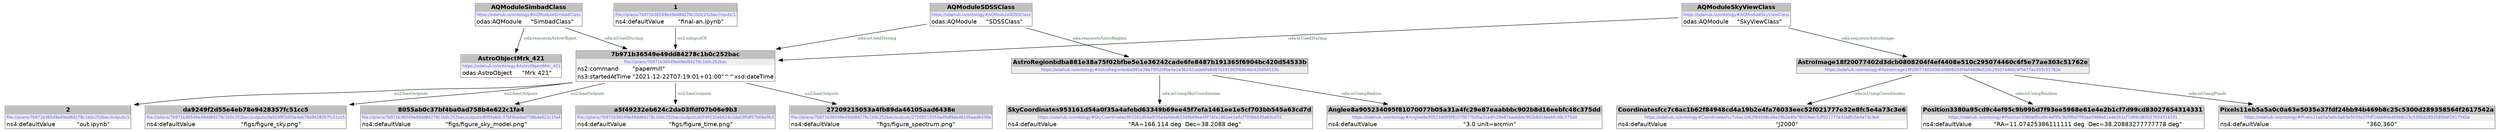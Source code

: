 digraph { 
 node [ fontname="DejaVu Sans" ] ; 
	node0 -> node1 [ color=BLACK, label=< <font point-size='10' color='#336633'>ns2:hasOutputs</font> > ] ;
	node0 -> node2 [ color=BLACK, label=< <font point-size='10' color='#336633'>ns2:hasOutputs</font> > ] ;
	node3 -> node4 [ color=BLACK, label=< <font point-size='10' color='#336633'>oda:requestsAstroObject</font> > ] ;
	node6 -> node5 [ color=BLACK, label=< <font point-size='10' color='#336633'>oda:isUsingPixels</font> > ] ;
	node7 -> node0 [ color=BLACK, label=< <font point-size='10' color='#336633'>oda:isUsedDuring</font> > ] ;
	node8 -> node0 [ color=BLACK, label=< <font point-size='10' color='#336633'>ns2:isInputOf</font> > ] ;
	node0 -> node9 [ color=BLACK, label=< <font point-size='10' color='#336633'>ns2:hasOutputs</font> > ] ;
	node3 -> node0 [ color=BLACK, label=< <font point-size='10' color='#336633'>oda:isUsedDuring</font> > ] ;
	node12 -> node13 [ color=BLACK, label=< <font point-size='10' color='#336633'>oda:isUsingSkyCoordinates</font> > ] ;
	node12 -> node14 [ color=BLACK, label=< <font point-size='10' color='#336633'>oda:isUsingRadius</font> > ] ;
	node0 -> node15 [ color=BLACK, label=< <font point-size='10' color='#336633'>ns2:hasOutputs</font> > ] ;
	node11 -> node12 [ color=BLACK, label=< <font point-size='10' color='#336633'>oda:requestsAstroRegion</font> > ] ;
	node6 -> node17 [ color=BLACK, label=< <font point-size='10' color='#336633'>oda:isUsingCoordinates</font> > ] ;
	node7 -> node6 [ color=BLACK, label=< <font point-size='10' color='#336633'>oda:requestsAstroImage</font> > ] ;
	node6 -> node10 [ color=BLACK, label=< <font point-size='10' color='#336633'>oda:isUsingPosition</font> > ] ;
	node11 -> node0 [ color=BLACK, label=< <font point-size='10' color='#336633'>oda:isUsedDuring</font> > ] ;
	node0 -> node16 [ color=BLACK, label=< <font point-size='10' color='#336633'>ns2:hasOutputs</font> > ] ;
# file:///plans/7b971b36549e49dd84278c1b0c252bac node0
node0 [ shape=none, color=black label=< <table color='#666666' cellborder='0' cellspacing='0' border='1'><tr><td colspan='2' bgcolor='grey'><B>7b971b36549e49dd84278c1b0c252bac</B></td></tr><tr><td href='file:///plans/7b971b36549e49dd84278c1b0c252bac' bgcolor='#eeeeee' colspan='2'><font point-size='10' color='#6666ff'>file:///plans/7b971b36549e49dd84278c1b0c252bac</font></td></tr><tr><td align='left'>ns2:command</td><td align='left'>&quot;papermill&quot;</td></tr><tr><td align='left'>ns3:startedAtTime</td><td align='left'>&quot;2021-12-22T07:19:01+01:00&quot;^^xsd:dateTime</td></tr></table> > ] 
# file:///plans/7b971b36549e49dd84278c1b0c252bac/outputs/a5f49232eb624c2da03ffdf07b06e9b3 node1
node1 [ shape=none, color=black label=< <table color='#666666' cellborder='0' cellspacing='0' border='1'><tr><td colspan='2' bgcolor='grey'><B>a5f49232eb624c2da03ffdf07b06e9b3</B></td></tr><tr><td href='file:///plans/7b971b36549e49dd84278c1b0c252bac/outputs/a5f49232eb624c2da03ffdf07b06e9b3' bgcolor='#eeeeee' colspan='2'><font point-size='10' color='#6666ff'>file:///plans/7b971b36549e49dd84278c1b0c252bac/outputs/a5f49232eb624c2da03ffdf07b06e9b3</font></td></tr><tr><td align='left'>ns4:defaultValue</td><td align='left'>&quot;figs/figure_time.png&quot;</td></tr></table> > ] 
# file:///plans/7b971b36549e49dd84278c1b0c252bac/outputs/27209215053a4fb89da46105aad6438e node2
node2 [ shape=none, color=black label=< <table color='#666666' cellborder='0' cellspacing='0' border='1'><tr><td colspan='2' bgcolor='grey'><B>27209215053a4fb89da46105aad6438e</B></td></tr><tr><td href='file:///plans/7b971b36549e49dd84278c1b0c252bac/outputs/27209215053a4fb89da46105aad6438e' bgcolor='#eeeeee' colspan='2'><font point-size='10' color='#6666ff'>file:///plans/7b971b36549e49dd84278c1b0c252bac/outputs/27209215053a4fb89da46105aad6438e</font></td></tr><tr><td align='left'>ns4:defaultValue</td><td align='left'>&quot;figs/figure_spectrum.png&quot;</td></tr></table> > ] 
# https://odahub.io/ontology#AQModuleSimbadClass node3
node3 [ shape=none, color=black label=< <table color='#666666' cellborder='0' cellspacing='0' border='1'><tr><td colspan='2' bgcolor='grey'><B>AQModuleSimbadClass</B></td></tr><tr><td href='https://odahub.io/ontology#AQModuleSimbadClass' bgcolor='#eeeeee' colspan='2'><font point-size='10' color='#6666ff'>https://odahub.io/ontology#AQModuleSimbadClass</font></td></tr><tr><td align='left'>odas:AQModule</td><td align='left'>&quot;SimbadClass&quot;</td></tr></table> > ] 
# https://odahub.io/ontology#AstroObjectMrk_421 node4
node4 [ shape=none, color=black label=< <table color='#666666' cellborder='0' cellspacing='0' border='1'><tr><td colspan='2' bgcolor='grey'><B>AstroObjectMrk_421</B></td></tr><tr><td href='https://odahub.io/ontology#AstroObjectMrk_421' bgcolor='#eeeeee' colspan='2'><font point-size='10' color='#6666ff'>https://odahub.io/ontology#AstroObjectMrk_421</font></td></tr><tr><td align='left'>odas:AstroObject</td><td align='left'>&quot;Mrk 421&quot;</td></tr></table> > ] 
# https://odahub.io/ontology#Pixels11eb5a5a0c0a63e5035e37fdf24bb94b469b8c25c5300d289358564f2617542a node5
node5 [ shape=none, color=black label=< <table color='#666666' cellborder='0' cellspacing='0' border='1'><tr><td colspan='2' bgcolor='grey'><B>Pixels11eb5a5a0c0a63e5035e37fdf24bb94b469b8c25c5300d289358564f2617542a</B></td></tr><tr><td href='https://odahub.io/ontology#Pixels11eb5a5a0c0a63e5035e37fdf24bb94b469b8c25c5300d289358564f2617542a' bgcolor='#eeeeee' colspan='2'><font point-size='10' color='#6666ff'>https://odahub.io/ontology#Pixels11eb5a5a0c0a63e5035e37fdf24bb94b469b8c25c5300d289358564f2617542a</font></td></tr><tr><td align='left'>ns4:defaultValue</td><td align='left'>&quot;360,360&quot;</td></tr></table> > ] 
# https://odahub.io/ontology#AstroImage18f20077402d3dcb0808204f4ef4408e510c295074460c6f5e77ae303c51762e node6
node6 [ shape=none, color=black label=< <table color='#666666' cellborder='0' cellspacing='0' border='1'><tr><td colspan='2' bgcolor='grey'><B>AstroImage18f20077402d3dcb0808204f4ef4408e510c295074460c6f5e77ae303c51762e</B></td></tr><tr><td href='https://odahub.io/ontology#AstroImage18f20077402d3dcb0808204f4ef4408e510c295074460c6f5e77ae303c51762e' bgcolor='#eeeeee' colspan='2'><font point-size='10' color='#6666ff'>https://odahub.io/ontology#AstroImage18f20077402d3dcb0808204f4ef4408e510c295074460c6f5e77ae303c51762e</font></td></tr></table> > ] 
# https://odahub.io/ontology#AQModuleSkyViewClass node7
node7 [ shape=none, color=black label=< <table color='#666666' cellborder='0' cellspacing='0' border='1'><tr><td colspan='2' bgcolor='grey'><B>AQModuleSkyViewClass</B></td></tr><tr><td href='https://odahub.io/ontology#AQModuleSkyViewClass' bgcolor='#eeeeee' colspan='2'><font point-size='10' color='#6666ff'>https://odahub.io/ontology#AQModuleSkyViewClass</font></td></tr><tr><td align='left'>odas:AQModule</td><td align='left'>&quot;SkyViewClass&quot;</td></tr></table> > ] 
# file:///plans/7b971b36549e49dd84278c1b0c252bac/inputs/1 node8
node8 [ shape=none, color=black label=< <table color='#666666' cellborder='0' cellspacing='0' border='1'><tr><td colspan='2' bgcolor='grey'><B>1</B></td></tr><tr><td href='file:///plans/7b971b36549e49dd84278c1b0c252bac/inputs/1' bgcolor='#eeeeee' colspan='2'><font point-size='10' color='#6666ff'>file:///plans/7b971b36549e49dd84278c1b0c252bac/inputs/1</font></td></tr><tr><td align='left'>ns4:defaultValue</td><td align='left'>&quot;final-an.ipynb&quot;</td></tr></table> > ] 
# file:///plans/7b971b36549e49dd84278c1b0c252bac/outputs/2 node9
node9 [ shape=none, color=black label=< <table color='#666666' cellborder='0' cellspacing='0' border='1'><tr><td colspan='2' bgcolor='grey'><B>2</B></td></tr><tr><td href='file:///plans/7b971b36549e49dd84278c1b0c252bac/outputs/2' bgcolor='#eeeeee' colspan='2'><font point-size='10' color='#6666ff'>file:///plans/7b971b36549e49dd84278c1b0c252bac/outputs/2</font></td></tr><tr><td align='left'>ns4:defaultValue</td><td align='left'>&quot;out.ipynb&quot;</td></tr></table> > ] 
# https://odahub.io/ontology#Position3380a95cd9c4ef95c9b99bd7f93ee5968e61e4e2b1cf7d99cd83027654314331 node10
node10 [ shape=none, color=black label=< <table color='#666666' cellborder='0' cellspacing='0' border='1'><tr><td colspan='2' bgcolor='grey'><B>Position3380a95cd9c4ef95c9b99bd7f93ee5968e61e4e2b1cf7d99cd83027654314331</B></td></tr><tr><td href='https://odahub.io/ontology#Position3380a95cd9c4ef95c9b99bd7f93ee5968e61e4e2b1cf7d99cd83027654314331' bgcolor='#eeeeee' colspan='2'><font point-size='10' color='#6666ff'>https://odahub.io/ontology#Position3380a95cd9c4ef95c9b99bd7f93ee5968e61e4e2b1cf7d99cd83027654314331</font></td></tr><tr><td align='left'>ns4:defaultValue</td><td align='left'>&quot;RA=11.07425386111111 deg  Dec=38.20883277777778 deg&quot;</td></tr></table> > ] 
# https://odahub.io/ontology#AQModuleSDSSClass node11
node11 [ shape=none, color=black label=< <table color='#666666' cellborder='0' cellspacing='0' border='1'><tr><td colspan='2' bgcolor='grey'><B>AQModuleSDSSClass</B></td></tr><tr><td href='https://odahub.io/ontology#AQModuleSDSSClass' bgcolor='#eeeeee' colspan='2'><font point-size='10' color='#6666ff'>https://odahub.io/ontology#AQModuleSDSSClass</font></td></tr><tr><td align='left'>odas:AQModule</td><td align='left'>&quot;SDSSClass&quot;</td></tr></table> > ] 
# https://odahub.io/ontology#AstroRegionbdba881e38a75f02bfbe5e1e36242cade6fe8487b191365f6904bc420d54533b node12
node12 [ shape=none, color=black label=< <table color='#666666' cellborder='0' cellspacing='0' border='1'><tr><td colspan='2' bgcolor='grey'><B>AstroRegionbdba881e38a75f02bfbe5e1e36242cade6fe8487b191365f6904bc420d54533b</B></td></tr><tr><td href='https://odahub.io/ontology#AstroRegionbdba881e38a75f02bfbe5e1e36242cade6fe8487b191365f6904bc420d54533b' bgcolor='#eeeeee' colspan='2'><font point-size='10' color='#6666ff'>https://odahub.io/ontology#AstroRegionbdba881e38a75f02bfbe5e1e36242cade6fe8487b191365f6904bc420d54533b</font></td></tr></table> > ] 
# https://odahub.io/ontology#SkyCoordinates953161d54a0f35a4afebd63349b69ee45f7efa1461ee1e5cf703bb545a63cd7d node13
node13 [ shape=none, color=black label=< <table color='#666666' cellborder='0' cellspacing='0' border='1'><tr><td colspan='2' bgcolor='grey'><B>SkyCoordinates953161d54a0f35a4afebd63349b69ee45f7efa1461ee1e5cf703bb545a63cd7d</B></td></tr><tr><td href='https://odahub.io/ontology#SkyCoordinates953161d54a0f35a4afebd63349b69ee45f7efa1461ee1e5cf703bb545a63cd7d' bgcolor='#eeeeee' colspan='2'><font point-size='10' color='#6666ff'>https://odahub.io/ontology#SkyCoordinates953161d54a0f35a4afebd63349b69ee45f7efa1461ee1e5cf703bb545a63cd7d</font></td></tr><tr><td align='left'>ns4:defaultValue</td><td align='left'>&quot;RA=166.114 deg  Dec=38.2088 deg&quot;</td></tr></table> > ] 
# https://odahub.io/ontology#Anglee8a905234095f81070077b05a31a4fc29e87eaabbbc902b8d16eebfc48c375dd node14
node14 [ shape=none, color=black label=< <table color='#666666' cellborder='0' cellspacing='0' border='1'><tr><td colspan='2' bgcolor='grey'><B>Anglee8a905234095f81070077b05a31a4fc29e87eaabbbc902b8d16eebfc48c375dd</B></td></tr><tr><td href='https://odahub.io/ontology#Anglee8a905234095f81070077b05a31a4fc29e87eaabbbc902b8d16eebfc48c375dd' bgcolor='#eeeeee' colspan='2'><font point-size='10' color='#6666ff'>https://odahub.io/ontology#Anglee8a905234095f81070077b05a31a4fc29e87eaabbbc902b8d16eebfc48c375dd</font></td></tr><tr><td align='left'>ns4:defaultValue</td><td align='left'>&quot;3.0 unit=arcmin&quot;</td></tr></table> > ] 
# file:///plans/7b971b36549e49dd84278c1b0c252bac/outputs/da9249f2d55e4eb78e9428357fc51cc5 node15
node15 [ shape=none, color=black label=< <table color='#666666' cellborder='0' cellspacing='0' border='1'><tr><td colspan='2' bgcolor='grey'><B>da9249f2d55e4eb78e9428357fc51cc5</B></td></tr><tr><td href='file:///plans/7b971b36549e49dd84278c1b0c252bac/outputs/da9249f2d55e4eb78e9428357fc51cc5' bgcolor='#eeeeee' colspan='2'><font point-size='10' color='#6666ff'>file:///plans/7b971b36549e49dd84278c1b0c252bac/outputs/da9249f2d55e4eb78e9428357fc51cc5</font></td></tr><tr><td align='left'>ns4:defaultValue</td><td align='left'>&quot;figs/figure_sky.png&quot;</td></tr></table> > ] 
# file:///plans/7b971b36549e49dd84278c1b0c252bac/outputs/8055ab0c37bf4ba0ad758b4e622c1fa4 node16
node16 [ shape=none, color=black label=< <table color='#666666' cellborder='0' cellspacing='0' border='1'><tr><td colspan='2' bgcolor='grey'><B>8055ab0c37bf4ba0ad758b4e622c1fa4</B></td></tr><tr><td href='file:///plans/7b971b36549e49dd84278c1b0c252bac/outputs/8055ab0c37bf4ba0ad758b4e622c1fa4' bgcolor='#eeeeee' colspan='2'><font point-size='10' color='#6666ff'>file:///plans/7b971b36549e49dd84278c1b0c252bac/outputs/8055ab0c37bf4ba0ad758b4e622c1fa4</font></td></tr><tr><td align='left'>ns4:defaultValue</td><td align='left'>&quot;figs/figure_sky_model.png&quot;</td></tr></table> > ] 
# https://odahub.io/ontology#Coordinatesfcc7c6ac1b62f84948cd4a19b2e4fa76033eec52f021777e32e8fc5e4a73c3e6 node17
node17 [ shape=none, color=black label=< <table color='#666666' cellborder='0' cellspacing='0' border='1'><tr><td colspan='2' bgcolor='grey'><B>Coordinatesfcc7c6ac1b62f84948cd4a19b2e4fa76033eec52f021777e32e8fc5e4a73c3e6</B></td></tr><tr><td href='https://odahub.io/ontology#Coordinatesfcc7c6ac1b62f84948cd4a19b2e4fa76033eec52f021777e32e8fc5e4a73c3e6' bgcolor='#eeeeee' colspan='2'><font point-size='10' color='#6666ff'>https://odahub.io/ontology#Coordinatesfcc7c6ac1b62f84948cd4a19b2e4fa76033eec52f021777e32e8fc5e4a73c3e6</font></td></tr><tr><td align='left'>ns4:defaultValue</td><td align='left'>&quot;J2000&quot;</td></tr></table> > ] 
}
